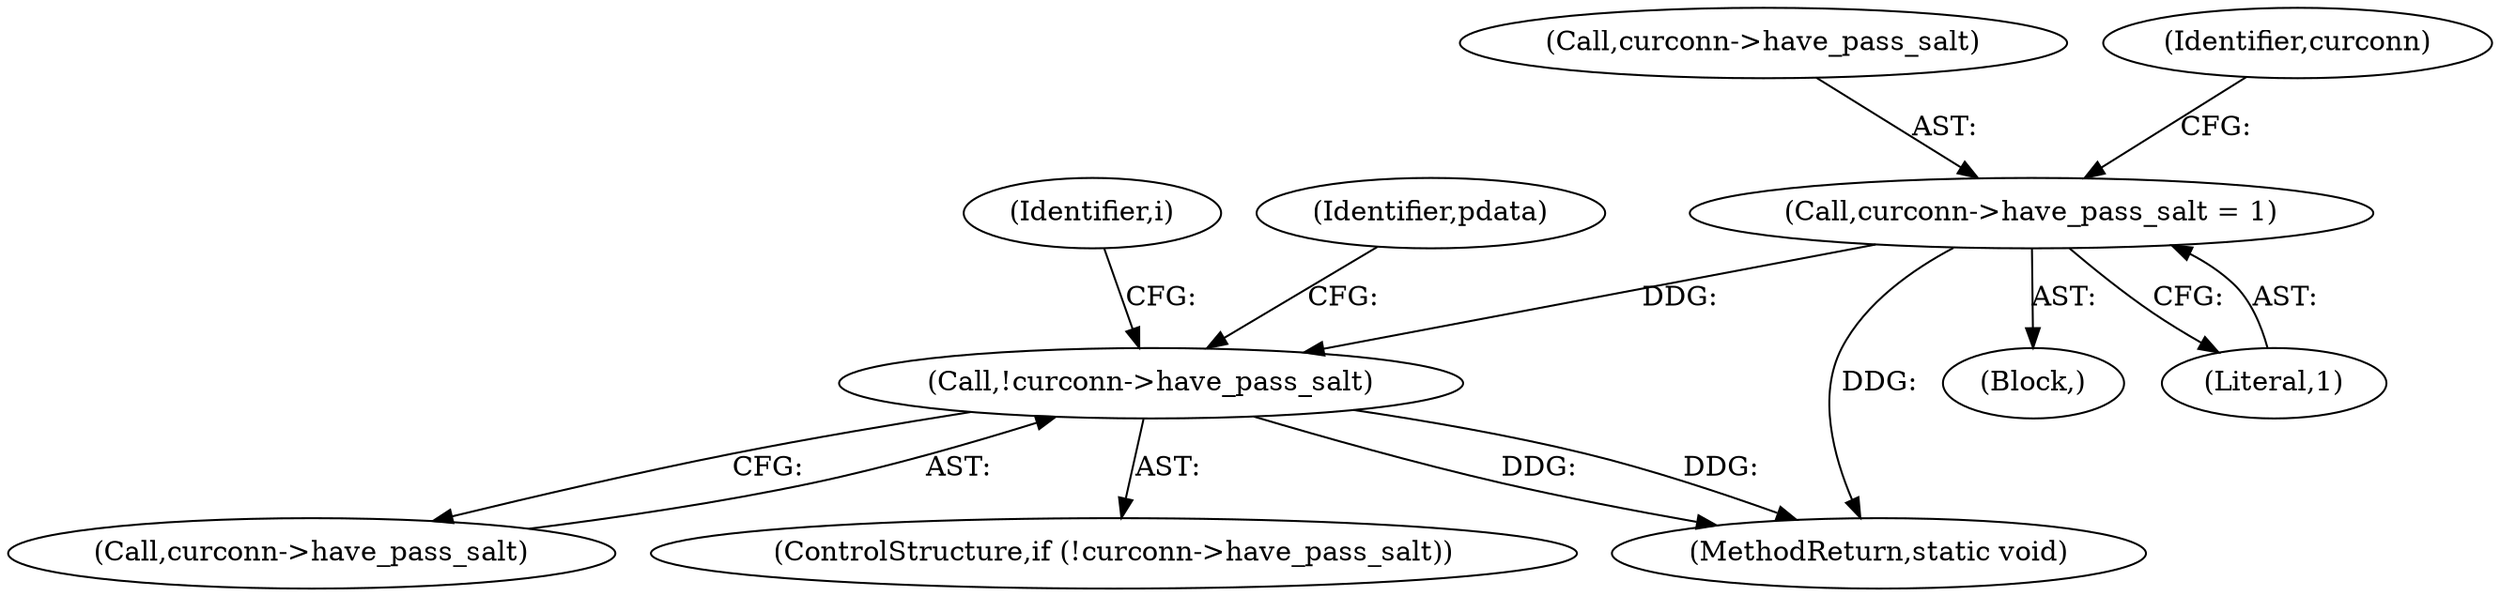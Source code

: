 digraph "0_MAC-Telnet_b69d11727d4f0f8cf719c79e3fb700f55ca03e9a_1@pointer" {
"1000160" [label="(Call,!curconn->have_pass_salt)"];
"1000184" [label="(Call,curconn->have_pass_salt = 1)"];
"1000164" [label="(Block,)"];
"1000184" [label="(Call,curconn->have_pass_salt = 1)"];
"1000161" [label="(Call,curconn->have_pass_salt)"];
"1000188" [label="(Literal,1)"];
"1000167" [label="(Identifier,i)"];
"1000160" [label="(Call,!curconn->have_pass_salt)"];
"1000159" [label="(ControlStructure,if (!curconn->have_pass_salt))"];
"1000200" [label="(Identifier,pdata)"];
"1000484" [label="(MethodReturn,static void)"];
"1000185" [label="(Call,curconn->have_pass_salt)"];
"1000191" [label="(Identifier,curconn)"];
"1000160" -> "1000159"  [label="AST: "];
"1000160" -> "1000161"  [label="CFG: "];
"1000161" -> "1000160"  [label="AST: "];
"1000167" -> "1000160"  [label="CFG: "];
"1000200" -> "1000160"  [label="CFG: "];
"1000160" -> "1000484"  [label="DDG: "];
"1000160" -> "1000484"  [label="DDG: "];
"1000184" -> "1000160"  [label="DDG: "];
"1000184" -> "1000164"  [label="AST: "];
"1000184" -> "1000188"  [label="CFG: "];
"1000185" -> "1000184"  [label="AST: "];
"1000188" -> "1000184"  [label="AST: "];
"1000191" -> "1000184"  [label="CFG: "];
"1000184" -> "1000484"  [label="DDG: "];
}

